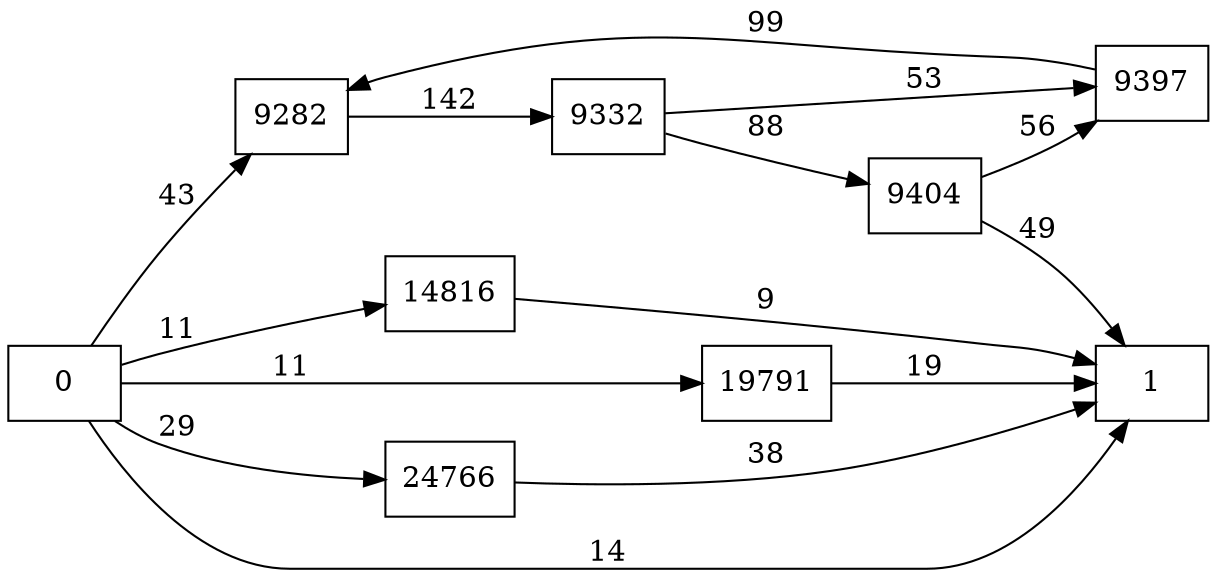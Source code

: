 digraph {
	graph [rankdir=LR]
	node [shape=rectangle]
	9282 -> 9332 [label=142]
	9332 -> 9397 [label=53]
	9332 -> 9404 [label=88]
	9397 -> 9282 [label=99]
	9404 -> 9397 [label=56]
	9404 -> 1 [label=49]
	14816 -> 1 [label=9]
	19791 -> 1 [label=19]
	24766 -> 1 [label=38]
	0 -> 1 [label=14]
	0 -> 9282 [label=43]
	0 -> 14816 [label=11]
	0 -> 19791 [label=11]
	0 -> 24766 [label=29]
}
